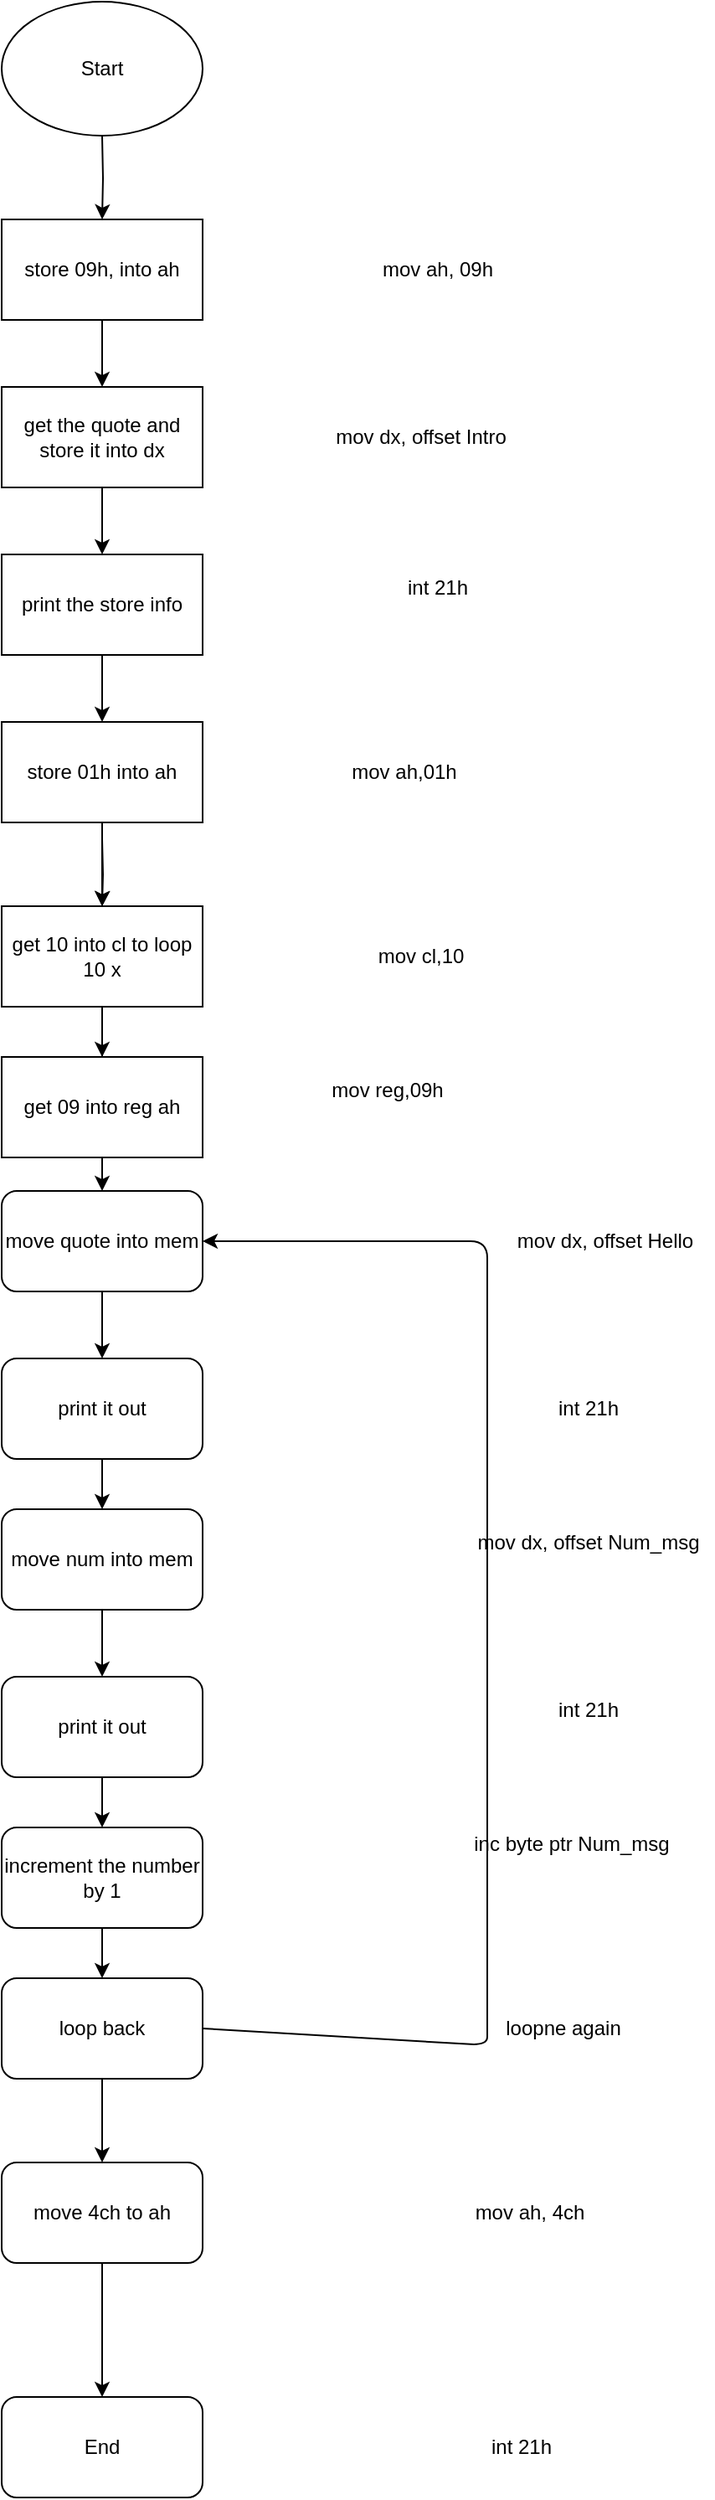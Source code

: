 <mxfile version="13.4.4" type="device"><diagram id="RpqVXqDAII8-f1Hd2utO" name="Page-1"><mxGraphModel dx="981" dy="1800" grid="1" gridSize="10" guides="1" tooltips="1" connect="1" arrows="1" fold="1" page="1" pageScale="1" pageWidth="850" pageHeight="1100" math="0" shadow="0"><root><mxCell id="0"/><mxCell id="1" parent="0"/><mxCell id="a-dFw-pP_6e4cop02tMa-12" style="edgeStyle=orthogonalEdgeStyle;rounded=0;orthogonalLoop=1;jettySize=auto;html=1;exitX=0.5;exitY=1;exitDx=0;exitDy=0;entryX=0.5;entryY=0;entryDx=0;entryDy=0;" edge="1" parent="1" target="a-dFw-pP_6e4cop02tMa-9"><mxGeometry relative="1" as="geometry"><mxPoint x="330" y="-220" as="sourcePoint"/></mxGeometry></mxCell><mxCell id="XJC5NcGsWvTr7TA8zosE-1" value="Start" style="ellipse;whiteSpace=wrap;html=1;" parent="1" vertex="1"><mxGeometry x="270" y="-300" width="120" height="80" as="geometry"/></mxCell><mxCell id="XJC5NcGsWvTr7TA8zosE-10" value="" style="edgeStyle=orthogonalEdgeStyle;rounded=0;orthogonalLoop=1;jettySize=auto;html=1;" parent="1" source="XJC5NcGsWvTr7TA8zosE-5" target="XJC5NcGsWvTr7TA8zosE-9" edge="1"><mxGeometry relative="1" as="geometry"/></mxCell><mxCell id="XJC5NcGsWvTr7TA8zosE-5" value="move quote into mem" style="rounded=1;whiteSpace=wrap;html=1;" parent="1" vertex="1"><mxGeometry x="270" y="410" width="120" height="60" as="geometry"/></mxCell><mxCell id="XJC5NcGsWvTr7TA8zosE-12" value="" style="edgeStyle=orthogonalEdgeStyle;rounded=0;orthogonalLoop=1;jettySize=auto;html=1;" parent="1" source="XJC5NcGsWvTr7TA8zosE-9" target="XJC5NcGsWvTr7TA8zosE-11" edge="1"><mxGeometry relative="1" as="geometry"/></mxCell><mxCell id="XJC5NcGsWvTr7TA8zosE-9" value="print it out" style="rounded=1;whiteSpace=wrap;html=1;" parent="1" vertex="1"><mxGeometry x="270" y="510" width="120" height="60" as="geometry"/></mxCell><mxCell id="XJC5NcGsWvTr7TA8zosE-14" value="" style="edgeStyle=orthogonalEdgeStyle;rounded=0;orthogonalLoop=1;jettySize=auto;html=1;" parent="1" source="XJC5NcGsWvTr7TA8zosE-11" target="XJC5NcGsWvTr7TA8zosE-13" edge="1"><mxGeometry relative="1" as="geometry"/></mxCell><mxCell id="XJC5NcGsWvTr7TA8zosE-11" value="move num into mem" style="rounded=1;whiteSpace=wrap;html=1;" parent="1" vertex="1"><mxGeometry x="270" y="600" width="120" height="60" as="geometry"/></mxCell><mxCell id="XJC5NcGsWvTr7TA8zosE-16" value="" style="edgeStyle=orthogonalEdgeStyle;rounded=0;orthogonalLoop=1;jettySize=auto;html=1;" parent="1" source="XJC5NcGsWvTr7TA8zosE-13" target="XJC5NcGsWvTr7TA8zosE-15" edge="1"><mxGeometry relative="1" as="geometry"/></mxCell><mxCell id="XJC5NcGsWvTr7TA8zosE-13" value="print it out" style="rounded=1;whiteSpace=wrap;html=1;" parent="1" vertex="1"><mxGeometry x="270" y="700" width="120" height="60" as="geometry"/></mxCell><mxCell id="a-dFw-pP_6e4cop02tMa-47" style="edgeStyle=orthogonalEdgeStyle;rounded=0;orthogonalLoop=1;jettySize=auto;html=1;exitX=0.5;exitY=1;exitDx=0;exitDy=0;entryX=0.5;entryY=0;entryDx=0;entryDy=0;" edge="1" parent="1" source="XJC5NcGsWvTr7TA8zosE-15" target="XJC5NcGsWvTr7TA8zosE-17"><mxGeometry relative="1" as="geometry"><mxPoint x="330" y="880" as="targetPoint"/></mxGeometry></mxCell><mxCell id="XJC5NcGsWvTr7TA8zosE-15" value="increment the number by 1" style="rounded=1;whiteSpace=wrap;html=1;" parent="1" vertex="1"><mxGeometry x="270" y="790" width="120" height="60" as="geometry"/></mxCell><mxCell id="XJC5NcGsWvTr7TA8zosE-20" value="" style="edgeStyle=orthogonalEdgeStyle;rounded=0;orthogonalLoop=1;jettySize=auto;html=1;" parent="1" source="XJC5NcGsWvTr7TA8zosE-17" target="XJC5NcGsWvTr7TA8zosE-19" edge="1"><mxGeometry relative="1" as="geometry"/></mxCell><mxCell id="XJC5NcGsWvTr7TA8zosE-17" value="loop back" style="rounded=1;whiteSpace=wrap;html=1;" parent="1" vertex="1"><mxGeometry x="270" y="880" width="120" height="60" as="geometry"/></mxCell><mxCell id="XJC5NcGsWvTr7TA8zosE-22" value="" style="edgeStyle=orthogonalEdgeStyle;rounded=0;orthogonalLoop=1;jettySize=auto;html=1;" parent="1" source="XJC5NcGsWvTr7TA8zosE-19" target="XJC5NcGsWvTr7TA8zosE-21" edge="1"><mxGeometry relative="1" as="geometry"/></mxCell><mxCell id="XJC5NcGsWvTr7TA8zosE-19" value="move 4ch to ah" style="rounded=1;whiteSpace=wrap;html=1;" parent="1" vertex="1"><mxGeometry x="270" y="990" width="120" height="60" as="geometry"/></mxCell><mxCell id="XJC5NcGsWvTr7TA8zosE-21" value="End" style="rounded=1;whiteSpace=wrap;html=1;" parent="1" vertex="1"><mxGeometry x="270" y="1130" width="120" height="60" as="geometry"/></mxCell><mxCell id="XJC5NcGsWvTr7TA8zosE-24" value="" style="endArrow=classic;html=1;exitX=1;exitY=0.5;exitDx=0;exitDy=0;entryX=1;entryY=0.5;entryDx=0;entryDy=0;" parent="1" source="XJC5NcGsWvTr7TA8zosE-17" target="XJC5NcGsWvTr7TA8zosE-5" edge="1"><mxGeometry width="50" height="50" relative="1" as="geometry"><mxPoint x="560" y="880" as="sourcePoint"/><mxPoint x="560" y="430" as="targetPoint"/><Array as="points"><mxPoint x="560" y="920"/><mxPoint x="560" y="910"/><mxPoint x="560" y="440"/></Array></mxGeometry></mxCell><mxCell id="XJC5NcGsWvTr7TA8zosE-27" value="mov dx, offset Hello" style="text;html=1;align=center;verticalAlign=middle;resizable=0;points=[];autosize=1;" parent="1" vertex="1"><mxGeometry x="570" y="430" width="120" height="20" as="geometry"/></mxCell><mxCell id="XJC5NcGsWvTr7TA8zosE-28" value="int 21h" style="text;html=1;align=center;verticalAlign=middle;resizable=0;points=[];autosize=1;" parent="1" vertex="1"><mxGeometry x="595" y="530" width="50" height="20" as="geometry"/></mxCell><mxCell id="XJC5NcGsWvTr7TA8zosE-29" value="mov dx, offset Num_msg" style="text;html=1;align=center;verticalAlign=middle;resizable=0;points=[];autosize=1;" parent="1" vertex="1"><mxGeometry x="545" y="610" width="150" height="20" as="geometry"/></mxCell><mxCell id="XJC5NcGsWvTr7TA8zosE-30" value="int 21h" style="text;html=1;align=center;verticalAlign=middle;resizable=0;points=[];autosize=1;" parent="1" vertex="1"><mxGeometry x="595" y="710" width="50" height="20" as="geometry"/></mxCell><mxCell id="XJC5NcGsWvTr7TA8zosE-31" value="inc byte ptr Num_msg" style="text;html=1;align=center;verticalAlign=middle;resizable=0;points=[];autosize=1;" parent="1" vertex="1"><mxGeometry x="545" y="790" width="130" height="20" as="geometry"/></mxCell><mxCell id="XJC5NcGsWvTr7TA8zosE-32" value="loopne again" style="text;html=1;align=center;verticalAlign=middle;resizable=0;points=[];autosize=1;" parent="1" vertex="1"><mxGeometry x="565" y="900" width="80" height="20" as="geometry"/></mxCell><mxCell id="XJC5NcGsWvTr7TA8zosE-33" value="mov ah, 4ch" style="text;html=1;align=center;verticalAlign=middle;resizable=0;points=[];autosize=1;" parent="1" vertex="1"><mxGeometry x="545" y="1010" width="80" height="20" as="geometry"/></mxCell><mxCell id="XJC5NcGsWvTr7TA8zosE-34" value="int 21h" style="text;html=1;align=center;verticalAlign=middle;resizable=0;points=[];autosize=1;" parent="1" vertex="1"><mxGeometry x="555" y="1150" width="50" height="20" as="geometry"/></mxCell><mxCell id="a-dFw-pP_6e4cop02tMa-5" value="" style="edgeStyle=orthogonalEdgeStyle;rounded=0;orthogonalLoop=1;jettySize=auto;html=1;" edge="1" parent="1" source="a-dFw-pP_6e4cop02tMa-2" target="a-dFw-pP_6e4cop02tMa-4"><mxGeometry relative="1" as="geometry"/></mxCell><mxCell id="a-dFw-pP_6e4cop02tMa-2" value="get the quote and store it into dx" style="rounded=0;whiteSpace=wrap;html=1;" vertex="1" parent="1"><mxGeometry x="270" y="-70" width="120" height="60" as="geometry"/></mxCell><mxCell id="a-dFw-pP_6e4cop02tMa-8" value="" style="edgeStyle=orthogonalEdgeStyle;rounded=0;orthogonalLoop=1;jettySize=auto;html=1;" edge="1" parent="1" source="a-dFw-pP_6e4cop02tMa-4" target="a-dFw-pP_6e4cop02tMa-7"><mxGeometry relative="1" as="geometry"/></mxCell><mxCell id="a-dFw-pP_6e4cop02tMa-4" value="print the store info" style="rounded=0;whiteSpace=wrap;html=1;" vertex="1" parent="1"><mxGeometry x="270" y="30" width="120" height="60" as="geometry"/></mxCell><mxCell id="a-dFw-pP_6e4cop02tMa-6" value="int 21h" style="text;html=1;align=center;verticalAlign=middle;resizable=0;points=[];autosize=1;" vertex="1" parent="1"><mxGeometry x="505" y="40" width="50" height="20" as="geometry"/></mxCell><mxCell id="a-dFw-pP_6e4cop02tMa-17" value="" style="edgeStyle=orthogonalEdgeStyle;rounded=0;orthogonalLoop=1;jettySize=auto;html=1;" edge="1" parent="1" source="a-dFw-pP_6e4cop02tMa-7"><mxGeometry relative="1" as="geometry"><mxPoint x="330" y="240" as="targetPoint"/></mxGeometry></mxCell><mxCell id="a-dFw-pP_6e4cop02tMa-7" value="store 01h into ah" style="whiteSpace=wrap;html=1;rounded=0;" vertex="1" parent="1"><mxGeometry x="270" y="130" width="120" height="60" as="geometry"/></mxCell><mxCell id="a-dFw-pP_6e4cop02tMa-13" style="edgeStyle=orthogonalEdgeStyle;rounded=0;orthogonalLoop=1;jettySize=auto;html=1;exitX=0.5;exitY=1;exitDx=0;exitDy=0;entryX=0.5;entryY=0;entryDx=0;entryDy=0;" edge="1" parent="1" source="a-dFw-pP_6e4cop02tMa-9" target="a-dFw-pP_6e4cop02tMa-2"><mxGeometry relative="1" as="geometry"/></mxCell><mxCell id="a-dFw-pP_6e4cop02tMa-9" value="store 09h, into ah" style="whiteSpace=wrap;html=1;rounded=0;" vertex="1" parent="1"><mxGeometry x="270" y="-170" width="120" height="60" as="geometry"/></mxCell><mxCell id="a-dFw-pP_6e4cop02tMa-14" value="mov ah, 09h" style="text;html=1;align=center;verticalAlign=middle;resizable=0;points=[];autosize=1;" vertex="1" parent="1"><mxGeometry x="490" y="-150" width="80" height="20" as="geometry"/></mxCell><mxCell id="a-dFw-pP_6e4cop02tMa-15" value="mov ah,01h" style="text;html=1;align=center;verticalAlign=middle;resizable=0;points=[];autosize=1;" vertex="1" parent="1"><mxGeometry x="470" y="150" width="80" height="20" as="geometry"/></mxCell><mxCell id="a-dFw-pP_6e4cop02tMa-41" value="" style="edgeStyle=orthogonalEdgeStyle;rounded=0;orthogonalLoop=1;jettySize=auto;html=1;" edge="1" parent="1" target="a-dFw-pP_6e4cop02tMa-40"><mxGeometry relative="1" as="geometry"><mxPoint x="330" y="200" as="sourcePoint"/></mxGeometry></mxCell><mxCell id="a-dFw-pP_6e4cop02tMa-44" value="" style="edgeStyle=orthogonalEdgeStyle;rounded=0;orthogonalLoop=1;jettySize=auto;html=1;" edge="1" parent="1" source="a-dFw-pP_6e4cop02tMa-40"><mxGeometry relative="1" as="geometry"><mxPoint x="330" y="330" as="targetPoint"/></mxGeometry></mxCell><mxCell id="a-dFw-pP_6e4cop02tMa-45" style="edgeStyle=orthogonalEdgeStyle;rounded=0;orthogonalLoop=1;jettySize=auto;html=1;entryX=0.5;entryY=0;entryDx=0;entryDy=0;" edge="1" parent="1" source="a-dFw-pP_6e4cop02tMa-40"><mxGeometry relative="1" as="geometry"><mxPoint x="330" y="410" as="targetPoint"/></mxGeometry></mxCell><mxCell id="a-dFw-pP_6e4cop02tMa-40" value="get 10 into cl to loop 10 x" style="whiteSpace=wrap;html=1;rounded=0;" vertex="1" parent="1"><mxGeometry x="270" y="240" width="120" height="60" as="geometry"/></mxCell><mxCell id="2" value="mov dx, offset Intro" style="text;html=1;align=center;verticalAlign=middle;resizable=0;points=[];autosize=1;" vertex="1" parent="1"><mxGeometry x="460" y="-50" width="120" height="20" as="geometry"/></mxCell><mxCell id="a-dFw-pP_6e4cop02tMa-68" value="get 09 into reg ah" style="whiteSpace=wrap;html=1;" vertex="1" parent="1"><mxGeometry x="270" y="330" width="120" height="60" as="geometry"/></mxCell><mxCell id="a-dFw-pP_6e4cop02tMa-69" value="mov cl,10" style="text;html=1;align=center;verticalAlign=middle;resizable=0;points=[];autosize=1;" vertex="1" parent="1"><mxGeometry x="485" y="260" width="70" height="20" as="geometry"/></mxCell><mxCell id="a-dFw-pP_6e4cop02tMa-70" value="mov reg,09h" style="text;html=1;align=center;verticalAlign=middle;resizable=0;points=[];autosize=1;" vertex="1" parent="1"><mxGeometry x="460" y="340" width="80" height="20" as="geometry"/></mxCell></root></mxGraphModel></diagram></mxfile>